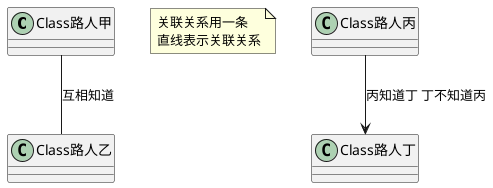 @startuml
/'
关联关系 : 关联关系是用一条直线表示的
    它描述不同对象之间的结构关系
    它在一段时间内将多个类的实例连接在一起
    关联关系是一种静态关系，通常与运行状态无管
    关联关系用来定义对象之间静态的、天然的结构
'/
Class路人甲 --  Class路人乙 : 互相知道
note "关联关系用一条\n直线表示关联关系" as N甲
Class路人丙 --> Class路人丁 : 丙知道丁 丁不知道丙

@enduml